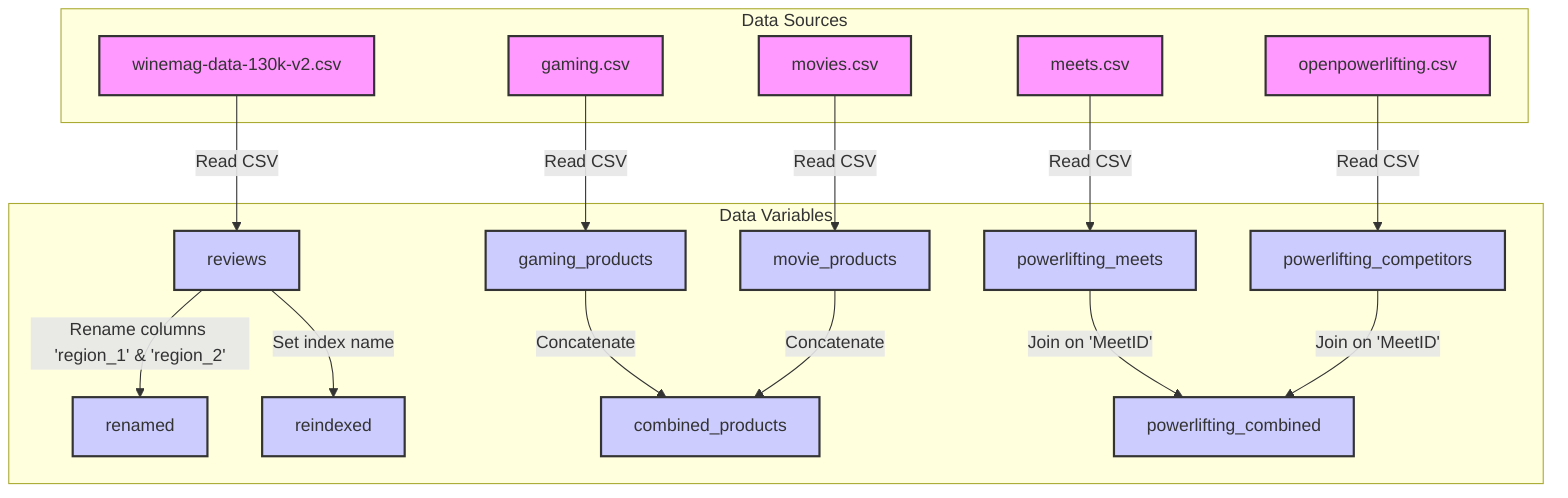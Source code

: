 %% Mermaid.js Workflow Diagram for Data Science Project
flowchart TD
    %% Data Sources
    subgraph data_sources [Data Sources]
        A1["winemag-data-130k-v2.csv"]:::data_source
        A2["gaming.csv"]:::data_source
        A3["movies.csv"]:::data_source
        A4["meets.csv"]:::data_source
        A5["openpowerlifting.csv"]:::data_source
    end

    %% Data Variables
    subgraph data_variables [Data Variables]
        B1["reviews"]:::data_var
        B2["renamed"]:::data_var
        B3["reindexed"]:::data_var
        B4["gaming_products"]:::data_var
        B5["movie_products"]:::data_var
        B6["combined_products"]:::data_var
        B7["powerlifting_meets"]:::data_var
        B8["powerlifting_competitors"]:::data_var
        B9["powerlifting_combined"]:::data_var
    end

    %% Data Flow
    A1 --> |"Read CSV"| B1
    B1 --> |"Rename columns 'region_1' & 'region_2'"| B2
    B1 --> |"Set index name"| B3

    A2 --> |"Read CSV"| B4
    A3 --> |"Read CSV"| B5
    B4 --> |"Concatenate"| B6
    B5 --> |"Concatenate"| B6

    A4 --> |"Read CSV"| B7
    A5 --> |"Read CSV"| B8
    B7 --> |"Join on 'MeetID'"| B9
    B8 --> |"Join on 'MeetID'"| B9

    classDef data_source fill:#f9f,stroke:#333,stroke-width:2px;
    classDef data_var fill:#ccf,stroke:#333,stroke-width:2px;
